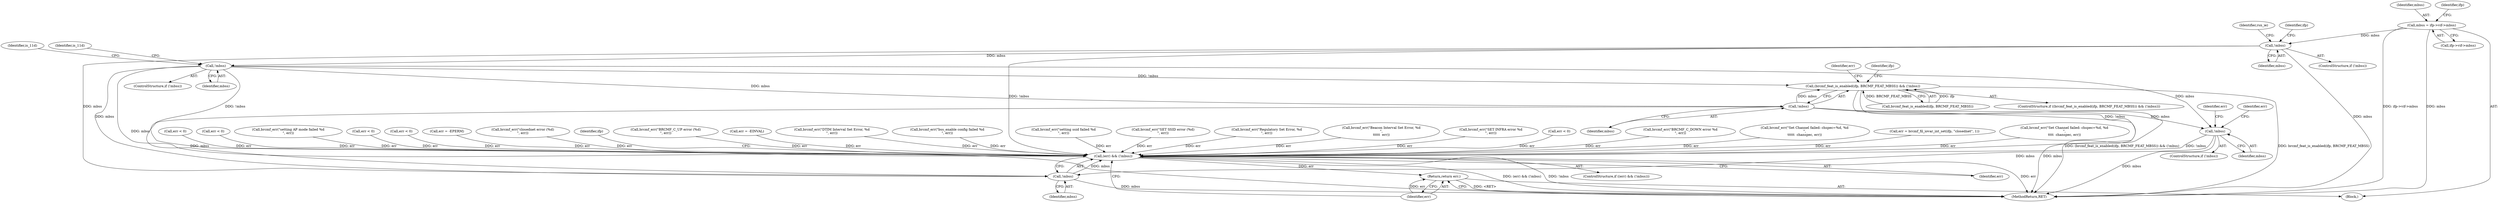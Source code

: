 digraph "0_linux_ded89912156b1a47d940a0c954c43afbabd0c42c@pointer" {
"1000205" [label="(Call,mbss = ifp->vif->mbss)"];
"1000341" [label="(Call,!mbss)"];
"1000444" [label="(Call,!mbss)"];
"1000587" [label="(Call,(brcmf_feat_is_enabled(ifp, BRCMF_FEAT_MBSS)) && (!mbss))"];
"1000795" [label="(Call,(err) && (!mbss))"];
"1000806" [label="(Return,return err;)"];
"1000591" [label="(Call,!mbss)"];
"1000613" [label="(Call,!mbss)"];
"1000797" [label="(Call,!mbss)"];
"1000205" [label="(Call,mbss = ifp->vif->mbss)"];
"1000598" [label="(Identifier,err)"];
"1000739" [label="(Call,brcmf_err(\"setting ssid failed %d\n\", err))"];
"1000592" [label="(Identifier,mbss)"];
"1000797" [label="(Call,!mbss)"];
"1000587" [label="(Call,(brcmf_feat_is_enabled(ifp, BRCMF_FEAT_MBSS)) && (!mbss))"];
"1000678" [label="(Call,brcmf_err(\"SET SSID error (%d)\n\", err))"];
"1000443" [label="(ControlStructure,if (!mbss))"];
"1000351" [label="(Identifier,rsn_ie)"];
"1000467" [label="(Call,brcmf_err(\"Regulatory Set Error, %d\n\", err))"];
"1000340" [label="(ControlStructure,if (!mbss))"];
"1000633" [label="(Identifier,err)"];
"1000489" [label="(Call,brcmf_err(\"Beacon Interval Set Error, %d\n\",\n\t\t\t\t\t  err))"];
"1000794" [label="(ControlStructure,if ((err) && (!mbss)))"];
"1000617" [label="(Identifier,err)"];
"1000345" [label="(Identifier,ifp)"];
"1000561" [label="(Call,brcmf_err(\"SET INFRA error %d\n\", err))"];
"1000767" [label="(Call,err < 0)"];
"1000542" [label="(Call,brcmf_err(\"BRCMF_C_DOWN error %d\n\", err))"];
"1000342" [label="(Identifier,mbss)"];
"1000798" [label="(Identifier,mbss)"];
"1000588" [label="(Call,brcmf_feat_is_enabled(ifp, BRCMF_FEAT_MBSS))"];
"1000612" [label="(ControlStructure,if (!mbss))"];
"1000808" [label="(MethodReturn,RET)"];
"1000206" [label="(Identifier,mbss)"];
"1000627" [label="(Call,brcmf_err(\"Set Channel failed: chspec=%d, %d\n\",\n\t\t\t\t\t  chanspec, err))"];
"1000569" [label="(Identifier,is_11d)"];
"1000687" [label="(Call,err = brcmf_fil_iovar_int_set(ifp, \"closednet\", 1))"];
"1000720" [label="(Call,brcmf_err(\"Set Channel failed: chspec=%d, %d\n\",\n\t\t\t\t  chanspec, err))"];
"1000444" [label="(Call,!mbss)"];
"1000213" [label="(Identifier,ifp)"];
"1000806" [label="(Return,return err;)"];
"1000405" [label="(Call,err < 0)"];
"1000557" [label="(Call,err < 0)"];
"1000594" [label="(Identifier,ifp)"];
"1000591" [label="(Call,!mbss)"];
"1000449" [label="(Identifier,is_11d)"];
"1000116" [label="(Block,)"];
"1000608" [label="(Call,brcmf_err(\"setting AP mode failed %d\n\", err))"];
"1000674" [label="(Call,err < 0)"];
"1000424" [label="(Call,err < 0)"];
"1000807" [label="(Identifier,err)"];
"1000614" [label="(Identifier,mbss)"];
"1000132" [label="(Call,err = -EPERM)"];
"1000207" [label="(Call,ifp->vif->mbss)"];
"1000696" [label="(Call,brcmf_err(\"closednet error (%d)\n\", err))"];
"1000341" [label="(Call,!mbss)"];
"1000801" [label="(Identifier,ifp)"];
"1000643" [label="(Call,brcmf_err(\"BRCMF_C_UP error (%d)\n\", err))"];
"1000586" [label="(ControlStructure,if ((brcmf_feat_is_enabled(ifp, BRCMF_FEAT_MBSS)) && (!mbss)))"];
"1000445" [label="(Identifier,mbss)"];
"1000613" [label="(Call,!mbss)"];
"1000795" [label="(Call,(err) && (!mbss))"];
"1000576" [label="(Call,err = -EINVAL)"];
"1000511" [label="(Call,brcmf_err(\"DTIM Interval Set Error, %d\n\", err))"];
"1000771" [label="(Call,brcmf_err(\"bss_enable config failed %d\n\", err))"];
"1000796" [label="(Identifier,err)"];
"1000205" -> "1000116"  [label="AST: "];
"1000205" -> "1000207"  [label="CFG: "];
"1000206" -> "1000205"  [label="AST: "];
"1000207" -> "1000205"  [label="AST: "];
"1000213" -> "1000205"  [label="CFG: "];
"1000205" -> "1000808"  [label="DDG: mbss"];
"1000205" -> "1000808"  [label="DDG: ifp->vif->mbss"];
"1000205" -> "1000341"  [label="DDG: mbss"];
"1000341" -> "1000340"  [label="AST: "];
"1000341" -> "1000342"  [label="CFG: "];
"1000342" -> "1000341"  [label="AST: "];
"1000345" -> "1000341"  [label="CFG: "];
"1000351" -> "1000341"  [label="CFG: "];
"1000341" -> "1000808"  [label="DDG: mbss"];
"1000341" -> "1000444"  [label="DDG: mbss"];
"1000341" -> "1000795"  [label="DDG: !mbss"];
"1000341" -> "1000797"  [label="DDG: mbss"];
"1000444" -> "1000443"  [label="AST: "];
"1000444" -> "1000445"  [label="CFG: "];
"1000445" -> "1000444"  [label="AST: "];
"1000449" -> "1000444"  [label="CFG: "];
"1000569" -> "1000444"  [label="CFG: "];
"1000444" -> "1000808"  [label="DDG: mbss"];
"1000444" -> "1000587"  [label="DDG: !mbss"];
"1000444" -> "1000591"  [label="DDG: mbss"];
"1000444" -> "1000613"  [label="DDG: mbss"];
"1000444" -> "1000795"  [label="DDG: !mbss"];
"1000444" -> "1000797"  [label="DDG: mbss"];
"1000587" -> "1000586"  [label="AST: "];
"1000587" -> "1000588"  [label="CFG: "];
"1000587" -> "1000591"  [label="CFG: "];
"1000588" -> "1000587"  [label="AST: "];
"1000591" -> "1000587"  [label="AST: "];
"1000594" -> "1000587"  [label="CFG: "];
"1000598" -> "1000587"  [label="CFG: "];
"1000587" -> "1000808"  [label="DDG: brcmf_feat_is_enabled(ifp, BRCMF_FEAT_MBSS)"];
"1000587" -> "1000808"  [label="DDG: (brcmf_feat_is_enabled(ifp, BRCMF_FEAT_MBSS)) && (!mbss)"];
"1000588" -> "1000587"  [label="DDG: ifp"];
"1000588" -> "1000587"  [label="DDG: BRCMF_FEAT_MBSS"];
"1000591" -> "1000587"  [label="DDG: mbss"];
"1000587" -> "1000795"  [label="DDG: !mbss"];
"1000795" -> "1000794"  [label="AST: "];
"1000795" -> "1000796"  [label="CFG: "];
"1000795" -> "1000797"  [label="CFG: "];
"1000796" -> "1000795"  [label="AST: "];
"1000797" -> "1000795"  [label="AST: "];
"1000801" -> "1000795"  [label="CFG: "];
"1000807" -> "1000795"  [label="CFG: "];
"1000795" -> "1000808"  [label="DDG: err"];
"1000795" -> "1000808"  [label="DDG: (err) && (!mbss)"];
"1000795" -> "1000808"  [label="DDG: !mbss"];
"1000627" -> "1000795"  [label="DDG: err"];
"1000771" -> "1000795"  [label="DDG: err"];
"1000561" -> "1000795"  [label="DDG: err"];
"1000678" -> "1000795"  [label="DDG: err"];
"1000608" -> "1000795"  [label="DDG: err"];
"1000674" -> "1000795"  [label="DDG: err"];
"1000132" -> "1000795"  [label="DDG: err"];
"1000739" -> "1000795"  [label="DDG: err"];
"1000687" -> "1000795"  [label="DDG: err"];
"1000405" -> "1000795"  [label="DDG: err"];
"1000767" -> "1000795"  [label="DDG: err"];
"1000511" -> "1000795"  [label="DDG: err"];
"1000576" -> "1000795"  [label="DDG: err"];
"1000489" -> "1000795"  [label="DDG: err"];
"1000557" -> "1000795"  [label="DDG: err"];
"1000424" -> "1000795"  [label="DDG: err"];
"1000467" -> "1000795"  [label="DDG: err"];
"1000643" -> "1000795"  [label="DDG: err"];
"1000542" -> "1000795"  [label="DDG: err"];
"1000720" -> "1000795"  [label="DDG: err"];
"1000696" -> "1000795"  [label="DDG: err"];
"1000797" -> "1000795"  [label="DDG: mbss"];
"1000613" -> "1000795"  [label="DDG: !mbss"];
"1000795" -> "1000806"  [label="DDG: err"];
"1000806" -> "1000116"  [label="AST: "];
"1000806" -> "1000807"  [label="CFG: "];
"1000807" -> "1000806"  [label="AST: "];
"1000808" -> "1000806"  [label="CFG: "];
"1000806" -> "1000808"  [label="DDG: <RET>"];
"1000807" -> "1000806"  [label="DDG: err"];
"1000591" -> "1000592"  [label="CFG: "];
"1000592" -> "1000591"  [label="AST: "];
"1000591" -> "1000808"  [label="DDG: mbss"];
"1000591" -> "1000613"  [label="DDG: mbss"];
"1000591" -> "1000797"  [label="DDG: mbss"];
"1000613" -> "1000612"  [label="AST: "];
"1000613" -> "1000614"  [label="CFG: "];
"1000614" -> "1000613"  [label="AST: "];
"1000617" -> "1000613"  [label="CFG: "];
"1000633" -> "1000613"  [label="CFG: "];
"1000613" -> "1000808"  [label="DDG: mbss"];
"1000613" -> "1000797"  [label="DDG: mbss"];
"1000797" -> "1000798"  [label="CFG: "];
"1000798" -> "1000797"  [label="AST: "];
"1000797" -> "1000808"  [label="DDG: mbss"];
}
